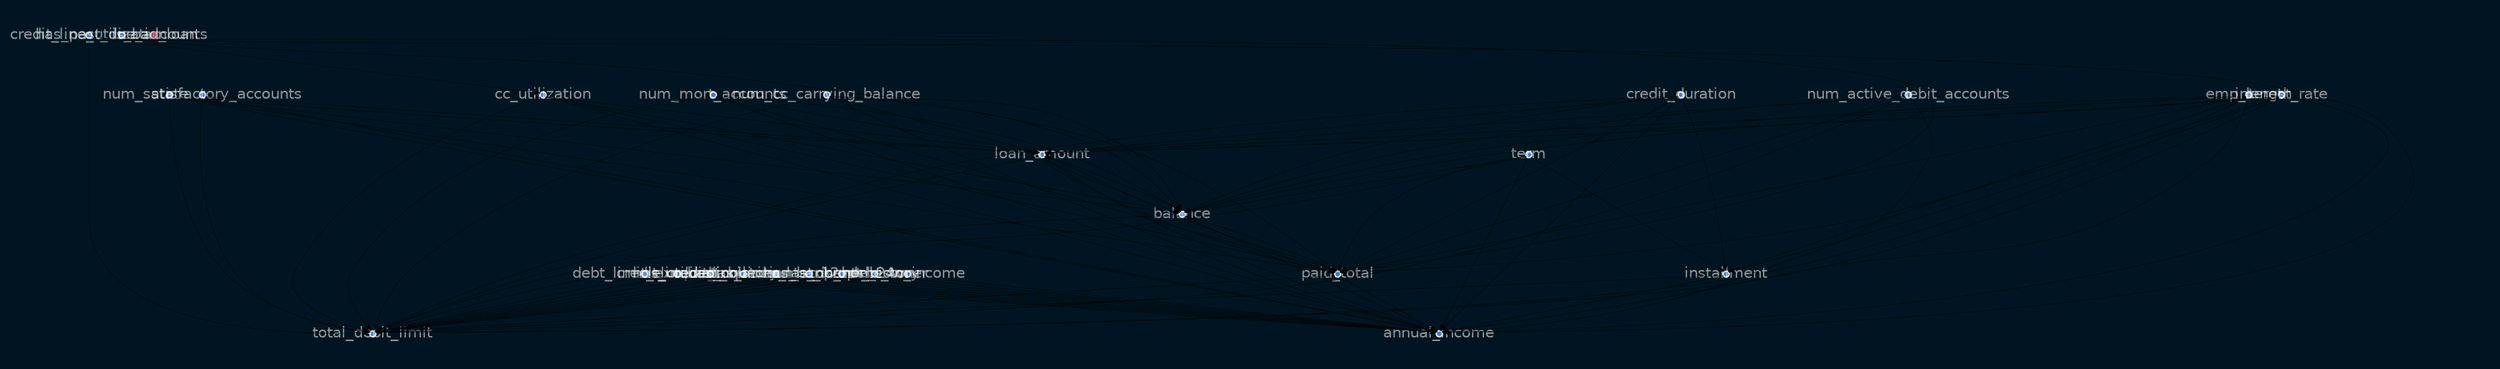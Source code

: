 strict digraph {
	graph [bb="0,0,1742.7,204",bgcolor="#001521",dpi=300,fontcolor="#FFFFFFD9",fontname=Helvetica,overlap=scale,pad="0.8,0.3",scale=0.5,splines=True];
	node [label="\N"];
	emp_length	[color="#FFFFFFD9",fillcolor="#4a90e2d9",fixedsize=True,fontcolor="#FFFFFF8c",fontname=Helvetica,fontsize=10,height=0.055556,label="emp_length",penwidth=1,pos="1612.7,162",shape=circle,style=filled,width=0.055556];
	annual_income	[color="#FFFFFFD9",fillcolor="#4a90e2d9",fixedsize=True,fontcolor="#FFFFFF8c",fontname=Helvetica,fontsize=10,height=0.055556,label="annual_income",penwidth=1,pos="1080.7,2",shape=circle,style=filled,width=0.055556];
	emp_length -> annual_income	[arrowhead=normal,arrowsize=0.4,origin=learned,penwidth=0.25,pos="e,1082.7,2.9658 1611.4,160.01 1598.3,150.26 1490.7,71.289 1389.7,40 1272.1,3.5698 1119.1,2.6769 1086.8,2.9219",weight=433.6451858106088];
	total_debit_limit	[color="#FFFFFFD9",fillcolor="#4a90e2d9",fixedsize=True,fontcolor="#FFFFFF8c",fontname=Helvetica,fontsize=10,height=0.055556,label="total_debit_limit",penwidth=1,pos="1254.7,2",shape=circle,style=filled,width=0.055556];
	emp_length -> total_debit_limit	[arrowhead=normal,arrowsize=0.4,origin=learned,penwidth=0.25,pos="e,1256.7,3.1875 1613.7,159.9 1618.2,154.93 1635.8,134.18 1626.7,120 1580.5,48.048 1533.2,65.862 1451.7,40 1378.6,16.814 1285.4,6.1313 1260.8,3.6044",weight=24.38518547642241];
	loan_amount	[color="#FFFFFFD9",fillcolor="#4a90e2d9",fixedsize=True,fontcolor="#FFFFFF8c",fontname=Helvetica,fontsize=10,height=0.055556,label="loan_amount",penwidth=1,pos="670.69,122",shape=circle,style=filled,width=0.055556];
	emp_length -> loan_amount	[arrowhead=normal,arrowsize=0.4,origin=learned,penwidth=0.25,pos="e,672.39,123.07 1610.9,160.93 1567.7,159.18 755.03,126.4 676.74,123.24",weight=1.6664970613272239];
	installment	[color="#FFFFFFD9",fillcolor="#4a90e2d9",fixedsize=True,fontcolor="#FFFFFF8c",fontname=Helvetica,fontsize=10,height=0.055556,label="installment",penwidth=1,pos="1360.7,42",shape=circle,style=filled,width=0.055556];
	emp_length -> installment	[arrowhead=normal,arrowsize=0.4,origin=learned,penwidth=0.25,pos="e,1362.2,43.686 1611.1,160.25 1591.6,151.12 1400.9,61.814 1366.1,45.539",weight=1.0125314699007222];
	balance	[color="#FFFFFFD9",fillcolor="#4a90e2d9",fixedsize=True,fontcolor="#FFFFFF8c",fontname=Helvetica,fontsize=10,height=0.055556,label="balance",penwidth=1,pos="814.69,82",shape=circle,style=filled,width=0.055556];
	emp_length -> balance	[arrowhead=normal,arrowsize=0.4,origin=learned,penwidth=0.25,pos="e,816.3,83.227 1611,160.9 1588.4,159.49 1343.1,144.04 1145.7,124 1013.9,110.62 853.33,88.413 820.65,83.839",weight=-2.6681572726656277];
	paid_total	[color="#FFFFFFD9",fillcolor="#4a90e2d9",fixedsize=True,fontcolor="#FFFFFF8c",fontname=Helvetica,fontsize=10,height=0.055556,label="paid_total",penwidth=1,pos="772.69,42",shape=circle,style=filled,width=0.055556];
	emp_length -> paid_total	[arrowhead=normal,arrowsize=0.4,origin=learned,penwidth=0.25,pos="e,774.61,43.214 1611.1,160.74 1587.2,156.87 1304.6,111.23 1075.7,80 956.56,63.745 810.6,47.241 778.93,43.697",weight=-2.6705924498798526];
	loan_amount -> annual_income	[arrowhead=normal,arrowsize=0.4,origin=learned,penwidth=0.25,pos="e,1078.6,3.0189 668.87,120.9 639.48,119.17 264.34,95.996 317.69,40 345.38,10.931 1003.6,3.7481 1074.5,3.0576",weight=3.206986677408219];
	loan_amount -> total_debit_limit	[arrowhead=normal,arrowsize=0.4,origin=learned,penwidth=0.25,pos="e,1252.9,2.9763 671.43,119.95 677.17,111.88 715.73,59.489 761.69,40 855.46,0.22883 1199.1,2.3999 1248.7,2.9273",weight=4.708907073826453];
	loan_amount -> balance	[arrowhead=normal,arrowsize=0.4,origin=learned,penwidth=0.25,pos="e,812.81,83.203 671.57,120.21 684.02,115.31 782.73,89.245 808.82,83.942",weight=1.0168577317070862];
	loan_amount -> paid_total	[arrowhead=normal,arrowsize=0.4,origin=learned,penwidth=0.25,pos="e,771,43.431 670.36,119.9 675,111.46 745.78,57.151 767.21,45.287",weight=0.9930251994755188];
	installment -> annual_income	[arrowhead=normal,arrowsize=0.4,origin=learned,penwidth=0.25,pos="e,1082.3,3.2208 1358.9,40.757 1337.2,37.817 1125.3,9.0588 1086.7,3.8176",weight=91.27825537488087];
	installment -> total_debit_limit	[arrowhead=normal,arrowsize=0.4,origin=learned,penwidth=0.25,pos="e,1256.3,3.5723 1359.2,40.463 1348.2,36.521 1279.8,12.02 1260.1,4.9238",weight=-28.366440603632736];
	balance -> annual_income	[arrowhead=normal,arrowsize=0.4,origin=learned,penwidth=0.25,pos="e,1079.1,3.4568 816.12,80.58 835.14,75.003 1037.9,15.534 1074.9,4.6915",weight=-4.32409191857486];
	balance -> total_debit_limit	[arrowhead=normal,arrowsize=0.4,origin=learned,penwidth=0.25,pos="e,1253.4,4.3109 816.63,80.953 842.6,80.304 1121.4,72.705 1197.7,44 1220,35.585 1241.6,16.022 1250.4,7.3141",weight=-3.1917609313366517];
	balance -> loan_amount	[arrowhead=normal,arrowsize=0.4,origin=learned,penwidth=0.25,pos="e,672.34,120.83 813.6,83.87 800.35,88.956 702.42,114.81 676.52,120.07",weight=0.9447478700254546];
	balance -> paid_total	[arrowhead=normal,arrowsize=0.4,origin=learned,penwidth=0.25,pos="e,771.44,43.842 812.93,80.671 803.91,77.805 779.78,56.927 773.14,47.545",weight=-0.9764665220651348];
	paid_total -> annual_income	[arrowhead=normal,arrowsize=0.4,origin=learned,penwidth=0.25,pos="e,1078.9,3.2226 774.34,40.796 796.46,38.067 1033.1,8.8683 1074.5,3.7603",weight=-3.798500527404124];
	paid_total -> total_debit_limit	[arrowhead=normal,arrowsize=0.4,origin=learned,penwidth=0.25,pos="e,1252.7,3.1579 774.43,40.862 803.8,38.547 1194.7,7.7313 1248.5,3.4841",weight=-3.0897623136887296];
	paid_total -> loan_amount	[arrowhead=normal,arrowsize=0.4,origin=learned,penwidth=0.25,pos="e,672.54,120.5 773.06,44.004 768.94,52.107 697.65,106.82 676.15,118.72",weight=0.956580157054108];
	paid_total -> balance	[arrowhead=normal,arrowsize=0.4,origin=learned,penwidth=0.25,pos="e,815.9,80.34 774.56,43.364 783.69,46.373 807.8,67.261 814.3,76.556",weight=-1.0110729495328568];
	state	[color="#FFFFFFD9",fillcolor="#4a90e2d9",fixedsize=True,fontcolor="#FFFFFF8c",fontname=Helvetica,fontsize=10,height=0.055556,label="state",penwidth=1,pos="670.69,162",shape=circle,style=filled,width=0.055556];
	state -> annual_income	[arrowhead=normal,arrowsize=0.4,origin=learned,penwidth=0.25,pos="e,1078.5,3.0175 668.97,160.94 643.84,159.99 350.77,148.42 322.69,124 293.88,98.943 278.34,67.633 304.69,40 332.86,10.448 1002.2,3.696 1074.4,3.0534",weight=-106.12335300107677];
	state -> total_debit_limit	[arrowhead=normal,arrowsize=0.4,origin=learned,penwidth=0.25,pos="e,1252.8,2.9602 668.6,160.87 648.25,159.6 486.06,148.54 506.69,120 573.04,28.185 637.58,62.076 748.69,40 950.84,-0.16478 1206.2,2.1824 1248.6,2.8828",weight=-5.0978152587979695];
	state -> loan_amount	[arrowhead=normal,arrowsize=0.4,origin=learned,penwidth=0.25,pos="e,670.69,124.31 670.69,159.74 670.69,154.91 670.69,137.49 670.69,128.48",weight=1.1963642260205294];
	state -> balance	[arrowhead=normal,arrowsize=0.4,origin=learned,penwidth=0.25,pos="e,813.24,83.785 671.93,160.33 684.3,153.63 785.2,98.971 809.46,85.832",weight=-2.2216608276295085];
	state -> paid_total	[arrowhead=normal,arrowsize=0.4,origin=learned,penwidth=0.25,pos="e,771.08,43.416 668.67,160.86 649.01,159.44 492.34,147.25 512.69,120 520.88,109.03 728.76,54.446 766.75,44.542",weight=-2.22935346767303];
	debt_to_income	[color="#FFFFFFD9",fillcolor="#4a90e2d9",fixedsize=True,fontcolor="#FFFFFF8c",fontname=Helvetica,fontsize=10,height=0.055556,label="debt_to_income",penwidth=1,pos="394.69,42",shape=circle,style=filled,width=0.055556];
	debt_to_income -> annual_income	[arrowhead=normal,arrowsize=0.4,origin=learned,penwidth=0.25,pos="e,1079,3.069 396.55,40.81 398.74,40.592 402.47,40.234 405.69,40 683.52,19.763 1026.4,5.2459 1074.9,3.2383",weight=-998.8975788486205];
	debt_to_income -> total_debit_limit	[arrowhead=normal,arrowsize=0.4,origin=learned,penwidth=0.25,pos="e,1253,3.0434 396.55,40.803 398.74,40.579 402.47,40.216 405.69,40 757.92,16.327 1193.4,4.583 1248.8,3.1499",weight=51.247292059791725];
	num_satisfactory_accounts	[color="#FFFFFFD9",fillcolor="#4a90e2d9",fixedsize=True,fontcolor="#FFFFFF8c",fontname=Helvetica,fontsize=10,height=0.055556,label="num_satisfactory_accounts",penwidth=1,pos="222.69,162",shape=circle,style=filled,width=0.055556];
	num_satisfactory_accounts -> annual_income	[arrowhead=normal,arrowsize=0.4,origin=learned,penwidth=0.25,pos="e,1078.6,2.9875 222.85,159.96 224.46,149.77 238.98,67.382 289.69,40 362.78,0.5301 1003,2.6087 1074.2,2.964",weight=638.2688873829345];
	num_satisfactory_accounts -> total_debit_limit	[arrowhead=normal,arrowsize=0.4,origin=learned,penwidth=0.25,pos="e,1252.7,3.0087 224.12,160.58 240.43,155.78 392.98,111.09 517.69,80 595.1,60.699 613.74,51.546 692.69,40 920,6.7542 1203.4,3.3672 1248.5,3.035",weight=938.3306744619777];
	num_satisfactory_accounts -> loan_amount	[arrowhead=normal,arrowsize=0.4,origin=learned,penwidth=0.25,pos="e,668.85,123.15 224.56,160.83 226.74,160.62 230.48,160.28 233.69,160 410.08,144.52 626.62,126.63 664.8,123.48",weight=-1.174530291017505];
	num_active_debit_accounts	[color="#FFFFFFD9",fillcolor="#4a90e2d9",fixedsize=True,fontcolor="#FFFFFF8c",fontname=Helvetica,fontsize=10,height=0.055556,label="num_active_debit_accounts",penwidth=1,pos="1574.7,162",shape=circle,style=filled,width=0.055556];
	num_active_debit_accounts -> annual_income	[arrowhead=normal,arrowsize=0.4,origin=learned,penwidth=0.25,pos="e,1082.6,2.9487 1573.5,160.02 1561.7,150.36 1464.8,72.094 1371.7,40 1262.5,2.3417 1118.3,2.3713 1086.9,2.8655",weight=0.9978147243945006];
	num_active_debit_accounts -> total_debit_limit	[arrowhead=normal,arrowsize=0.4,origin=learned,penwidth=0.25,pos="e,1256.6,3.033 1573.9,160.04 1566.4,150.61 1503.9,74.072 1434.7,40 1371.9,9.0669 1284.5,3.9784 1260.8,3.1558",weight=626.926915860899];
	num_active_debit_accounts -> loan_amount	[arrowhead=normal,arrowsize=0.4,origin=learned,penwidth=0.25,pos="e,672.58,123.08 1573,160.93 1531.6,159.19 754.75,126.53 676.95,123.26",weight=-2.1409215793121383];
	num_active_debit_accounts -> balance	[arrowhead=normal,arrowsize=0.4,origin=learned,penwidth=0.25,pos="e,816.04,83.76 1572.8,160.98 1538.8,160.64 1052.9,155.28 914.69,124 876.54,115.37 834.22,93.612 819.81,85.826",weight=1.8724845215074086];
	num_active_debit_accounts -> paid_total	[arrowhead=normal,arrowsize=0.4,origin=learned,penwidth=0.25,pos="e,774.49,43.485 1572.9,160.93 1550.5,160.09 1325.3,151.13 1145.7,124 994.55,101.17 812.96,53.723 778.49,44.553",weight=1.7325891481244313];
	num_cc_carrying_balance	[color="#FFFFFFD9",fillcolor="#4a90e2d9",fixedsize=True,fontcolor="#FFFFFF8c",fontname=Helvetica,fontsize=10,height=0.055556,label="num_cc_carrying_balance",penwidth=1,pos="1004.7,162",shape=circle,style=filled,width=0.055556];
	num_cc_carrying_balance -> annual_income	[arrowhead=normal,arrowsize=0.4,origin=learned,penwidth=0.25,pos="e,1078.6,3.0183 1002.9,160.98 961.57,160.49 206.78,150.07 311.69,40 339.6,10.708 1003,3.7241 1074.5,3.0557",weight=151.36938674239133];
	num_cc_carrying_balance -> total_debit_limit	[arrowhead=normal,arrowsize=0.4,origin=learned,penwidth=0.25,pos="e,1253.8,4.1306 1006.1,160.41 1020.3,154.52 1136.2,105.5 1215.7,44 1230.4,32.64 1244.6,15.707 1251.1,7.6208",weight=440.97666997038766];
	num_cc_carrying_balance -> loan_amount	[arrowhead=normal,arrowsize=0.4,origin=learned,penwidth=0.25,pos="e,672.34,123.19 1002.9,160.8 978.76,158.05 719.1,128.51 676.57,123.67",weight=-2.9417654757194462];
	num_cc_carrying_balance -> balance	[arrowhead=normal,arrowsize=0.4,origin=learned,penwidth=0.25,pos="e,813.58,84.155 1002.7,160.97 983.44,160.66 828.37,157.16 800.69,124 791.41,112.89 804,95.303 810.82,87.265",weight=2.5043700160233002];
	num_cc_carrying_balance -> paid_total	[arrowhead=normal,arrowsize=0.4,origin=learned,penwidth=0.25,pos="e,770.96,43.405 1003,160.95 977.79,160.25 684.35,151.45 659.69,124 623.24,83.433 739.15,51.379 766.87,44.41",weight=2.2736674994527437];
	num_mort_accounts	[color="#FFFFFFD9",fillcolor="#4a90e2d9",fixedsize=True,fontcolor="#FFFFFF8c",fontname=Helvetica,fontsize=10,height=0.055556,label="num_mort_accounts",penwidth=1,pos="32.687,162",shape=circle,style=filled,width=0.055556];
	num_mort_accounts -> annual_income	[arrowhead=normal,arrowsize=0.4,origin=learned,penwidth=0.25,pos="e,1078.9,3.0085 33.052,159.79 34.756,154.34 42.463,131.79 56.687,120 138.08,52.537 176.97,60.445 280.69,40 445.21,7.5693 1010,3.4043 1074.6,3.0315",weight=487.4317657417363];
	num_mort_accounts -> total_debit_limit	[arrowhead=normal,arrowsize=0.4,origin=learned,penwidth=0.25,pos="e,1252.9,3.0238 34.254,160.62 59.754,154.43 391.46,74.481 663.69,40 904.29,9.5246 1203.3,3.7962 1248.8,3.0848",weight=36.39144033278009];
	num_mort_accounts -> loan_amount	[arrowhead=normal,arrowsize=0.4,origin=learned,penwidth=0.25,pos="e,668.97,123.1 34.517,160.89 69.778,158.79 603.42,127.01 664.92,123.34",weight=1.1331683677093731];
	num_mort_accounts -> balance	[arrowhead=normal,arrowsize=0.4,origin=learned,penwidth=0.25,pos="e,813.06,83.163 34.409,160.83 72.763,157 739.58,90.491 808.88,83.579",weight=-1.3857472751500994];
	num_mort_accounts -> paid_total	[arrowhead=normal,arrowsize=0.4,origin=learned,penwidth=0.25,pos="e,770.9,43.298 34.626,160.71 51.471,158.2 174.77,139.76 274.69,124 477.15,92.058 725.55,50.836 766.77,43.985",weight=-1.331299650029005];
	term	[color="#FFFFFFD9",fillcolor="#4a90e2d9",fixedsize=True,fontcolor="#FFFFFF8c",fontname=Helvetica,fontsize=10,height=0.055556,label="term",penwidth=1,pos="1156.7,122",shape=circle,style=filled,width=0.055556];
	term -> annual_income	[arrowhead=normal,arrowsize=0.4,origin=learned,penwidth=0.25,pos="e,1081.4,4.1679 1155.8,119.67 1148.6,108.38 1096.9,28.14 1083.7,7.7191",weight=656.6495954783135];
	term -> total_debit_limit	[arrowhead=normal,arrowsize=0.4,origin=learned,penwidth=0.25,pos="e,1255.7,4.0628 1157.9,120.17 1170,112.07 1267,47.133 1268.7,44 1275.3,31.419 1264.5,15.067 1258.4,7.3698",weight=-248.59033633504774];
	term -> installment	[arrowhead=normal,arrowsize=0.4,origin=learned,penwidth=0.25,pos="e,1359.1,43.604 1158.5,120.33 1176.3,113.48 1325,56.661 1355.3,45.062",weight=-5.705242118456838];
	term -> balance	[arrowhead=normal,arrowsize=0.4,origin=learned,penwidth=0.25,pos="e,816.37,83.187 1154.8,120.8 1130.1,118.04 863.18,88.388 820.44,83.64",weight=7.151568902802689];
	term -> paid_total	[arrowhead=normal,arrowsize=0.4,origin=learned,penwidth=0.25,pos="e,774.52,43.057 1155.3,120.28 1146.7,115.77 1098.8,91.163 1056.7,80 947.65,51.073 808.82,44.358 778.64,43.205",weight=7.184214809754648];
	interest_rate	[color="#FFFFFFD9",fillcolor="#4a90e2d9",fixedsize=True,fontcolor="#FFFFFF8c",fontname=Helvetica,fontsize=10,height=0.055556,label="interest_rate",penwidth=1,pos="1026.7,162",shape=circle,style=filled,width=0.055556];
	interest_rate -> annual_income	[arrowhead=normal,arrowsize=0.4,origin=learned,penwidth=0.25,pos="e,1078.6,3.0189 1024.9,160.84 999.15,158.44 698.38,130.45 659.69,124 582.49,111.14 263.71,96.662 317.69,40 345.38,10.931 1003.6,3.7481 1074.5,3.0576",weight=-55.47730533011151];
	interest_rate -> total_debit_limit	[arrowhead=normal,arrowsize=0.4,origin=learned,penwidth=0.25,pos="e,1255.9,3.739 1028.4,160.78 1040.6,159.18 1113.9,148.81 1167.7,124 1224.2,97.92 1253.9,99.183 1282.7,44 1290.7,28.759 1269.2,12.373 1259.3,5.8826",weight=-468.0013722039025];
	interest_rate -> loan_amount	[arrowhead=normal,arrowsize=0.4,origin=learned,penwidth=0.25,pos="e,672.44,123.19 1024.8,160.8 999,158.04 721.16,128.39 676.68,123.64",weight=-21.55176711658594];
	interest_rate -> installment	[arrowhead=normal,arrowsize=0.4,origin=learned,penwidth=0.25,pos="e,1359.9,44.016 1028.3,160.87 1047.1,159.38 1219.5,145.17 1265.7,124 1307.8,104.68 1345.9,61.107 1357.2,47.289",weight=3.508088150741046];
	interest_rate -> balance	[arrowhead=normal,arrowsize=0.4,origin=learned,penwidth=0.25,pos="e,815.01,84.26 1024.8,160.72 1006,157.96 854.96,135.56 838.69,124 825.98,114.97 818.95,96.926 816.15,88.1",weight=19.07680831717061];
	interest_rate -> paid_total	[arrowhead=normal,arrowsize=0.4,origin=learned,penwidth=0.25,pos="e,773.06,44.004 1024.7,160.72 1005.1,157.92 848.2,135.18 830.69,124 800.04,104.44 780.62,62.397 774.65,47.975",weight=18.92953685718822];
	credit_line_utilization	[color="#FFFFFFD9",fillcolor="#4a90e2d9",fixedsize=True,fontcolor="#FFFFFF8c",fontname=Helvetica,fontsize=10,height=0.055556,label="credit_line_utilization",penwidth=1,pos="1688.7,202",shape=circle,style=filled,width=0.055556];
	credit_line_utilization -> annual_income	[arrowhead=normal,arrowsize=0.4,origin=learned,penwidth=0.25,pos="e,1078.8,3.0283 1686.8,201 1625.2,200.84 46.575,196.6 14.687,164 -59.647,88.005 172.64,52.882 257.69,40 428.24,14.167 1008.1,4.1662 1074.5,3.0974",weight=-208.91630806750618];
	credit_line_utilization -> total_debit_limit	[arrowhead=normal,arrowsize=0.4,origin=learned,penwidth=0.25,pos="e,1256.6,3.1322 1688.7,199.9 1688.7,192.95 1688.7,154.42 1688.7,123 1688.7,123 1688.7,123 1688.7,81 1688.7,35.39 1312.6,7.1035 1260.6,3.4124",weight=83.72737558972638];
	credit_line_utilization -> balance	[arrowhead=normal,arrowsize=0.4,origin=learned,penwidth=0.25,pos="e,816.52,83.247 1687,200.78 1647,195.37 895.96,93.972 820.74,83.818",weight=-1.9347162454821998];
	credit_line_utilization -> paid_total	[arrowhead=normal,arrowsize=0.4,origin=learned,penwidth=0.25,pos="e,770.78,43.003 1686.8,201 1625.4,200.84 53.44,196.47 21.687,164 -90.583,49.21 688.01,43.319 766.37,43.016",weight=-1.9594611156806556];
	cc_utilization	[color="#FFFFFFD9",fillcolor="#4a90e2d9",fixedsize=True,fontcolor="#FFFFFF8c",fontname=Helvetica,fontsize=10,height=0.055556,label="cc_utilization",penwidth=1,pos="244.69,162",shape=circle,style=filled,width=0.055556];
	credit_line_utilization -> cc_utilization	[arrowhead=normal,arrowsize=0.4,origin=learned,penwidth=0.25,pos="e,246.57,163.05 1686.7,200.95 1629.6,199.45 349.68,165.76 250.74,163.16",weight=1.0857281370348686];
	cc_utilization -> annual_income	[arrowhead=normal,arrowsize=0.4,origin=learned,penwidth=0.25,pos="e,1078.5,3.0361 244.77,159.75 245.55,148.93 252.72,70.936 297.69,40 331.63,16.65 1002.1,4.3652 1074.4,3.1076",weight=134.49645660915183];
	cc_utilization -> total_debit_limit	[arrowhead=normal,arrowsize=0.4,origin=learned,penwidth=0.25,pos="e,1252.8,3.0284 246.1,160.57 262.17,155.7 412.45,110.3 535.69,80 618.22,59.706 638.53,51.867 722.69,40 937.64,9.6901 1205.1,3.8636 1248.6,3.0979",weight=45.685771991996724];
	cc_utilization -> loan_amount	[arrowhead=normal,arrowsize=0.4,origin=learned,penwidth=0.25,pos="e,668.93,123.16 246.59,160.83 275.08,158.29 615.3,127.94 664.72,123.53",weight=0.989146562342451];
	cc_utilization -> balance	[arrowhead=normal,arrowsize=0.4,origin=learned,penwidth=0.25,pos="e,812.8,83.373 246.81,160.82 267.8,158.98 440.06,143.7 578.69,124 670.55,110.94 781.56,89.501 808.56,84.209",weight=-1.7320408407634922];
	cc_utilization -> paid_total	[arrowhead=normal,arrowsize=0.4,origin=learned,penwidth=0.25,pos="e,770.89,43.401 246.2,160.66 275.21,154.18 711.7,56.629 766.95,44.282",weight=-1.7110372815327555];
	credit_utilization	[color="#FFFFFFD9",fillcolor="#4a90e2d9",fixedsize=True,fontcolor="#FFFFFF8c",fontname=Helvetica,fontsize=10,height=0.055556,label="credit_utilization",penwidth=1,pos="438.69,42",shape=circle,style=filled,width=0.055556];
	credit_utilization -> annual_income	[arrowhead=normal,arrowsize=0.4,origin=learned,penwidth=0.25,pos="e,1078.8,3.0881 440.55,40.812 442.74,40.596 446.47,40.24 449.69,40 708.37,20.663 1027.3,5.4892 1074.7,3.2777",weight=71.71051195124555];
	credit_utilization -> total_debit_limit	[arrowhead=normal,arrowsize=0.4,origin=learned,penwidth=0.25,pos="e,1252.7,3.0574 440.55,40.805 442.74,40.582 446.47,40.22 449.69,40 782.32,17.247 1193.3,4.7921 1248.5,3.1796",weight=-106.07849606625648];
	delinquent_history	[color="#FFFFFFD9",fillcolor="#4a90e2d9",fixedsize=True,fontcolor="#FFFFFF8c",fontname=Helvetica,fontsize=10,height=0.055556,label="delinquent_history",penwidth=1,pos="372.69,42",shape=circle,style=filled,width=0.055556];
	delinquent_history -> annual_income	[arrowhead=normal,arrowsize=0.4,origin=learned,penwidth=0.25,pos="e,1078.9,3.067 374.55,40.809 376.74,40.59 380.47,40.231 383.69,40 670.56,19.353 1024.6,5.1862 1074.7,3.2317",weight=-18.874989202551387];
	delinquent_history -> total_debit_limit	[arrowhead=normal,arrowsize=0.4,origin=learned,penwidth=0.25,pos="e,1252.9,3.0418 374.55,40.803 376.74,40.578 380.47,40.214 383.69,40 745.04,15.914 1191.8,4.5289 1248.7,3.1446",weight=27.55871947952037];
	credit_duration	[color="#FFFFFFD9",fillcolor="#4a90e2d9",fixedsize=True,fontcolor="#FFFFFF8c",fontname=Helvetica,fontsize=10,height=0.055556,label="credit_duration",penwidth=1,pos="1080.7,162",shape=circle,style=filled,width=0.055556];
	credit_duration -> annual_income	[arrowhead=normal,arrowsize=0.4,origin=learned,penwidth=0.25,pos="e,1080.7,4.2431 1080.7,159.99 1080.7,148.12 1080.7,34.925 1080.7,8.4978",weight=1213.6312726147344];
	credit_duration -> total_debit_limit	[arrowhead=normal,arrowsize=0.4,origin=learned,penwidth=0.25,pos="e,1256.7,3.0763 1082.5,160.9 1102.7,159.69 1288.7,147.97 1337.7,124 1383.7,101.48 1400.6,91.152 1420.7,44 1433.9,12.881 1292.1,4.6788 1260.8,3.2499",weight=448.4321489244838];
	credit_duration -> loan_amount	[arrowhead=normal,arrowsize=0.4,origin=learned,penwidth=0.25,pos="e,672.38,123.16 1078.9,160.83 1051.4,158.29 723.99,127.94 676.43,123.53",weight=4.733740630664761];
	credit_duration -> installment	[arrowhead=normal,arrowsize=0.4,origin=learned,penwidth=0.25,pos="e,1360.6,44.004 1082.4,160.96 1101.9,160.43 1281.5,154.79 1322.7,124 1348.8,104.45 1357.7,62.4 1360,47.976",weight=2.6294284123169596];
	credit_duration -> balance	[arrowhead=normal,arrowsize=0.4,origin=learned,penwidth=0.25,pos="e,816.09,84.257 1079,160.95 1064.2,160.47 956.18,155.92 876.69,124 853.22,114.57 829.34,95.549 819.44,87.148",weight=-7.607526309990913];
	credit_duration -> paid_total	[arrowhead=normal,arrowsize=0.4,origin=learned,penwidth=0.25,pos="e,774.22,43.587 1079.3,160.47 1059,152.68 818.67,60.615 778.4,45.187",weight=-7.4933766591530455];
	has_credit_inquiries_last_12m	[color="#FFFFFFD9",fillcolor="#4a90e2d9",fixedsize=True,fontcolor="#FFFFFF8c",fontname=Helvetica,fontsize=10,height=0.055556,label="has_credit_inquiries_last_12m",penwidth=1,pos="416.69,42",shape=circle,style=filled,width=0.055556];
	has_credit_inquiries_last_12m -> annual_income	[arrowhead=normal,arrowsize=0.4,origin=learned,penwidth=0.25,pos="e,1078.7,3.0857 418.55,40.811 420.74,40.594 424.47,40.237 427.69,40 695.38,20.254 1025.5,5.4267 1074.5,3.2706",weight=80.95457193812388];
	has_credit_inquiries_last_12m -> total_debit_limit	[arrowhead=normal,arrowsize=0.4,origin=learned,penwidth=0.25,pos="e,1252.6,3.0555 418.55,40.804 420.74,40.58 424.47,40.218 427.69,40 769.41,16.835 1191.6,4.7352 1248.3,3.1737",weight=-6.311437994133585];
	has_collection_accounts	[color="#FFFFFFD9",fillcolor="#4a90e2d9",fixedsize=True,fontcolor="#FFFFFF8c",fontname=Helvetica,fontsize=10,height=0.055556,label="has_collection_accounts",penwidth=1,pos="1186.7,42",shape=circle,style=filled,width=0.055556];
	has_collection_accounts -> annual_income	[arrowhead=normal,arrowsize=0.4,origin=learned,penwidth=0.25,pos="e,1082.3,3.5723 1185.2,40.463 1174.2,36.521 1105.8,12.02 1086.1,4.9238",weight=16.784894638482278];
	has_collection_accounts -> total_debit_limit	[arrowhead=normal,arrowsize=0.4,origin=learned,penwidth=0.25,pos="e,1253.3,3.8025 1187.9,40.34 1195.3,36.196 1235.6,13.672 1249.8,5.7544",weight=-25.985323713660147];
	has_accounts_opened_24m	[color="#FFFFFFD9",fillcolor="#4a90e2d9",fixedsize=True,fontcolor="#FFFFFF8c",fontname=Helvetica,fontsize=10,height=0.055556,label="has_accounts_opened_24m",penwidth=1,pos="482.69,42",shape=circle,style=filled,width=0.055556];
	has_accounts_opened_24m -> annual_income	[arrowhead=normal,arrowsize=0.4,origin=learned,penwidth=0.25,pos="e,1078.7,3.1292 484.4,40.891 517.32,38.799 1013.6,7.2626 1074.6,3.3891",weight=51.021079823969785];
	has_accounts_opened_24m -> total_debit_limit	[arrowhead=normal,arrowsize=0.4,origin=learned,penwidth=0.25,pos="e,1252.8,3.0826 484.56,40.875 487.55,40.677 493.57,40.285 498.69,40 810.73,22.613 1195.5,5.5975 1248.5,3.2699",weight=4.222970701894075];
	has_bankrupt_history	[color="#FFFFFFD9",fillcolor="#4a90e2d9",fixedsize=True,fontcolor="#FFFFFF8c",fontname=Helvetica,fontsize=10,height=0.055556,label="has_bankrupt_history",penwidth=1,pos="328.69,42",shape=circle,style=filled,width=0.055556];
	has_bankrupt_history -> annual_income	[arrowhead=normal,arrowsize=0.4,origin=learned,penwidth=0.25,pos="e,1078.8,3.0631 330.55,40.807 332.74,40.586 336.47,40.226 339.69,40 645.27,18.489 1022.6,5.0122 1074.6,3.2076",weight=11.453552572003199];
	has_bankrupt_history -> total_debit_limit	[arrowhead=normal,arrowsize=0.4,origin=learned,penwidth=0.25,pos="e,1252.8,3.0386 330.55,40.802 332.74,40.576 336.47,40.211 339.69,40 720.05,15.036 1190.6,4.3779 1248.7,3.1264",weight=-25.072049707579428];
	has_past_due_accounts	[color="#FFFFFFD9",fillcolor="#4a90e2d9",fixedsize=True,fontcolor="#FFFFFF8c",fontname=Helvetica,fontsize=10,height=0.055556,label="has_past_due_accounts",penwidth=1,pos="1740.7,202",shape=circle,style=filled,width=0.055556];
	debt_limit_exceded	[color="#FFFFFFD9",fillcolor="#4a90e2d9",fixedsize=True,fontcolor="#FFFFFF8c",fontname=Helvetica,fontsize=10,height=0.055556,label="debt_limit_exceded",penwidth=1,pos="350.69,42",shape=circle,style=filled,width=0.055556];
	debt_limit_exceded -> annual_income	[arrowhead=normal,arrowsize=0.4,origin=learned,penwidth=0.25,pos="e,1078.9,3.0651 352.55,40.808 354.74,40.588 358.47,40.229 361.69,40 658.21,18.9 1024.3,5.0705 1074.8,3.2138",weight=12.63106067218067];
	debt_limit_exceded -> total_debit_limit	[arrowhead=normal,arrowsize=0.4,origin=learned,penwidth=0.25,pos="e,1252.9,3.0402 352.55,40.802 354.74,40.577 358.47,40.213 361.69,40 732.91,15.451 1192.1,4.4305 1248.8,3.1314",weight=-151.74670350142807];
	is_bad_loan	[color="red",fillcolor="#4a90e2d9",fixedsize=True,fontcolor="#FFFFFF8c",fontname=Helvetica,fontsize=10,height=0.055556,label="is_bad_loan",penwidth=1,pos="1718.7,202",shape=circle,style=filled,width=0.055556];
	/* manually removed*/
	/*is_bad_loan -> total_debit_limit	[arrowhead=normal,arrowsize=0.4,origin=learned,penwidth=0.25,pos="e,1256.4,3.0923 1718.9,199.9 1720.1,192.98 1726.7,154.58 1726.7,123 1726.7,123 1726.7,123 1726.7,81 1726.7,31.316 1314.3,6.3658 1260.5,3.3189",weight=-2.1217888207967253];*/
	is_homeowner	[color="#FFFFFFD9",fillcolor="#4a90e2d9",fixedsize=True,fontcolor="#FFFFFF8c",fontname=Helvetica,fontsize=10,height=0.055556,label="is_homeowner",penwidth=1,pos="460.69,42",shape=circle,style=filled,width=0.055556];
	is_homeowner -> annual_income	[arrowhead=normal,arrowsize=0.4,origin=learned,penwidth=0.25,pos="e,1078.8,3.0904 462.55,40.813 464.74,40.598 468.47,40.244 471.69,40 720.86,21.109 1028,5.6147 1074.6,3.2989",weight=99.940246695216];
	is_homeowner -> total_debit_limit	[arrowhead=normal,arrowsize=0.4,origin=learned,penwidth=0.25,pos="e,1252.7,3.0594 462.55,40.805 464.74,40.583 468.47,40.222 471.69,40 795.23,17.659 1194.9,4.8491 1248.6,3.1855",weight=-12.316286915486096];

	/* manual relationships */
	
}
